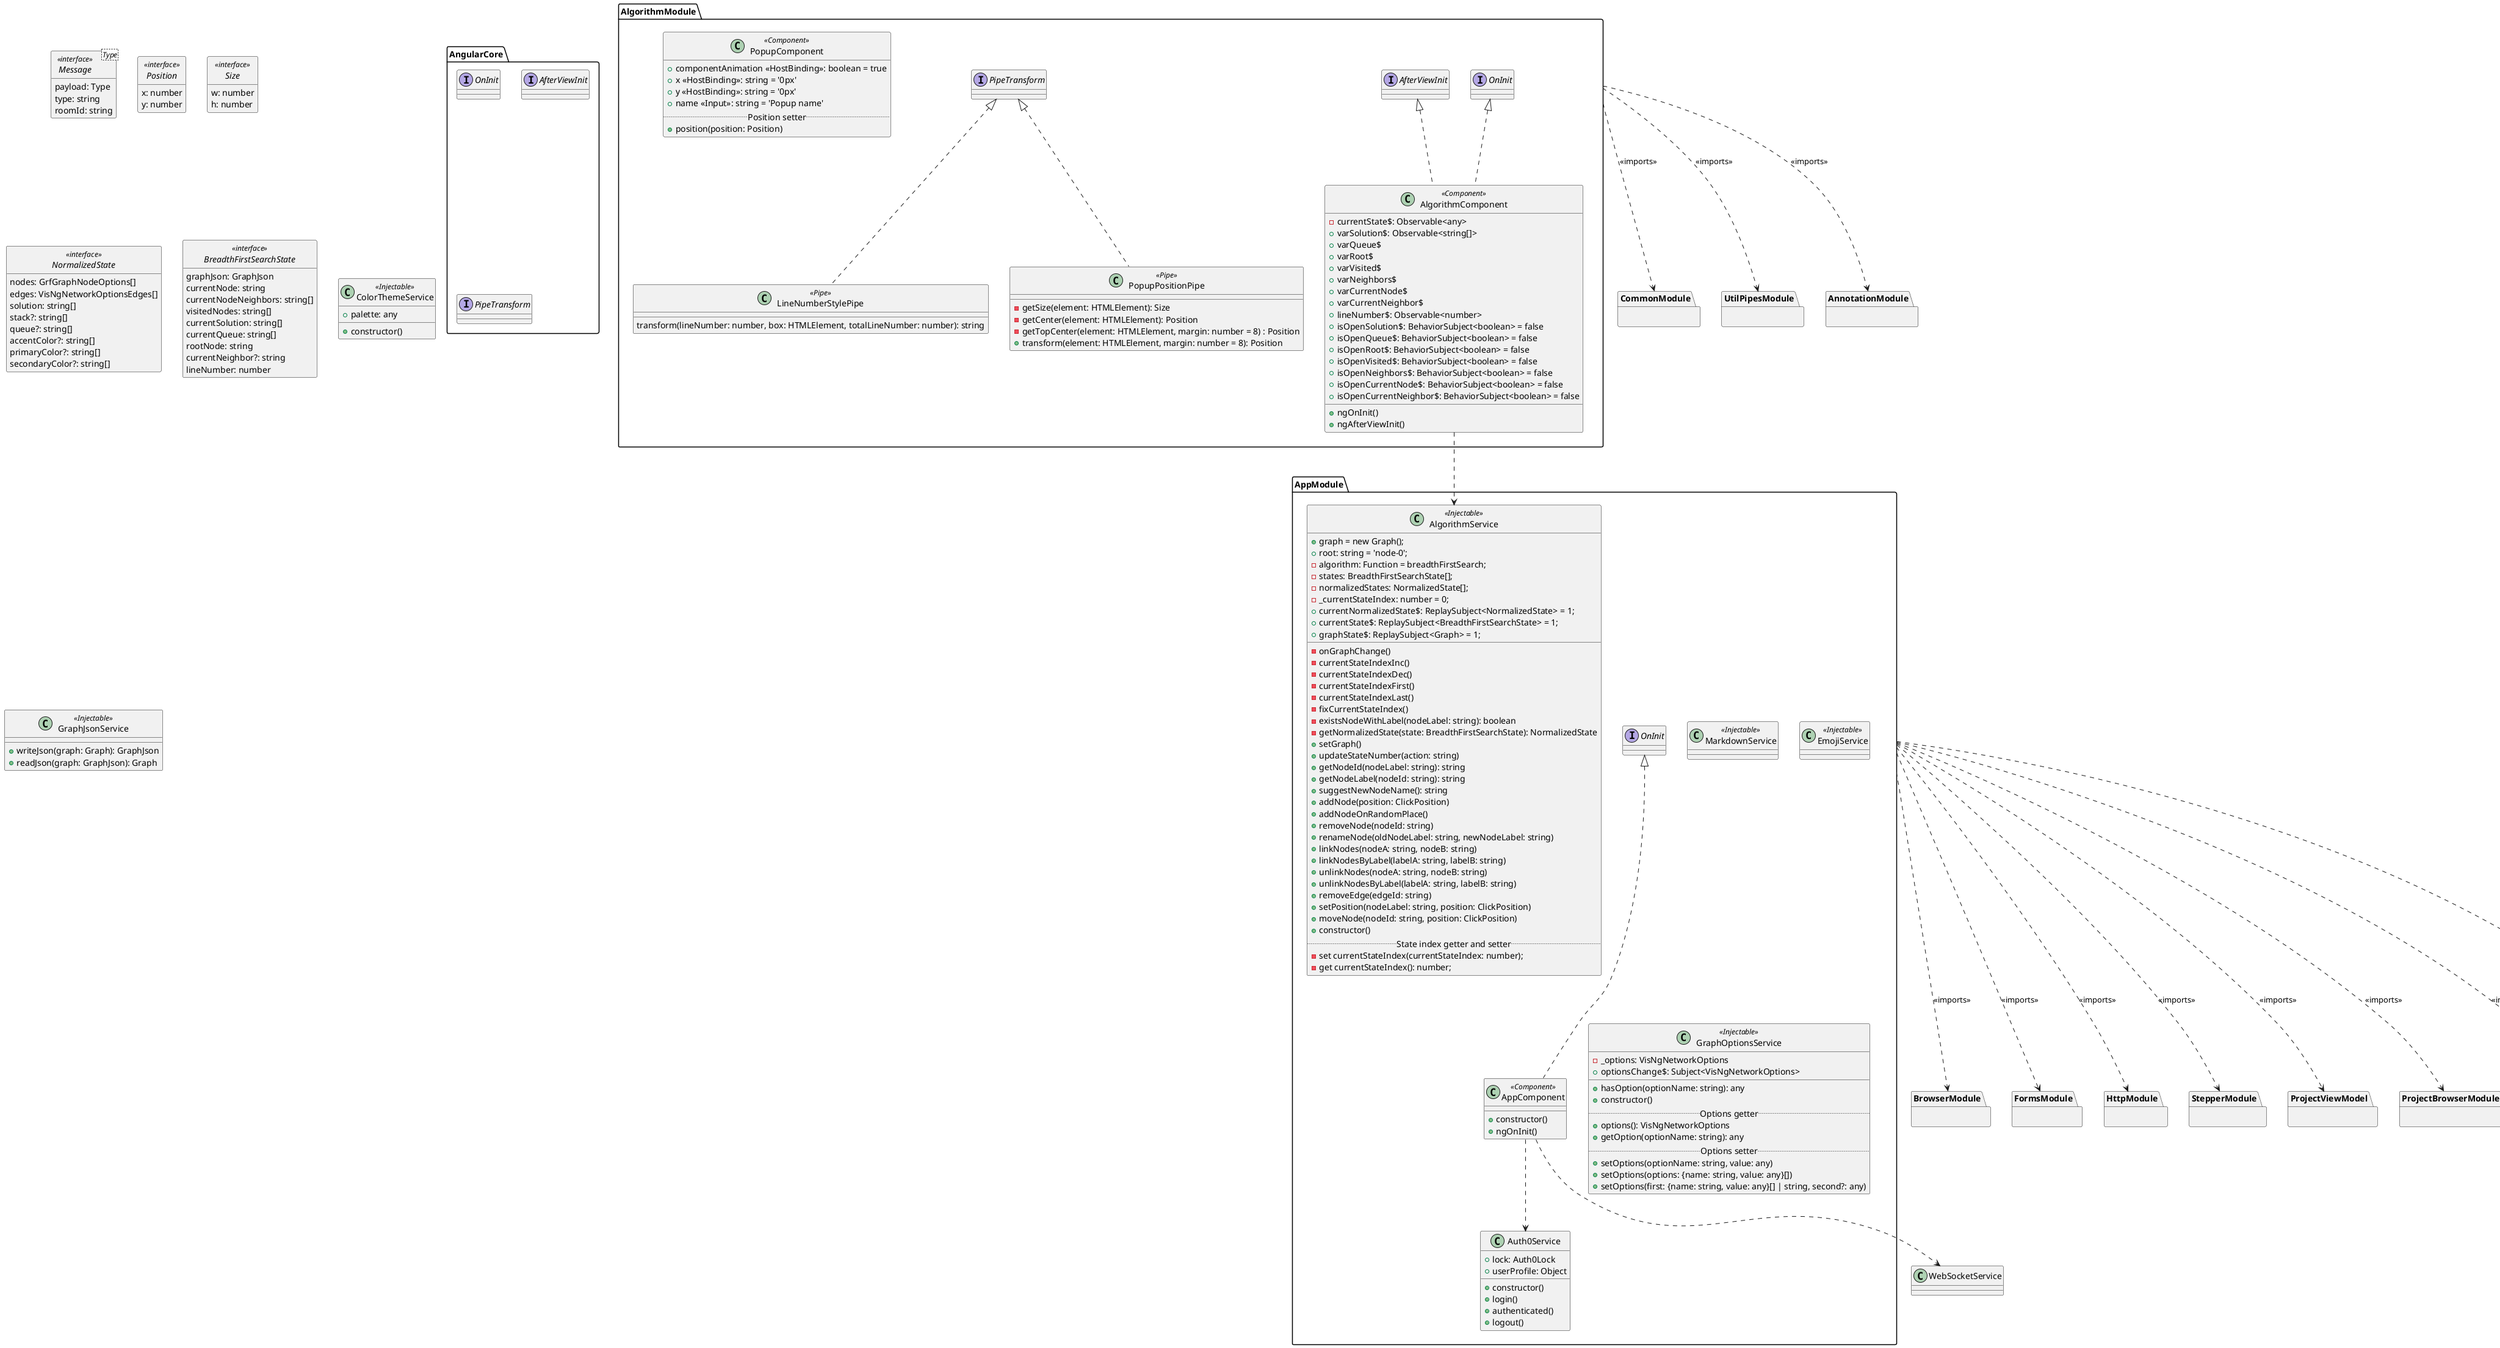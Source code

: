 @startuml

together {
    interface Message<Type> <<interface>> {
        payload: Type
        type: string
        roomId: string
    }

    interface Position <<interface>> {
        x: number
        y: number
    }

    interface Size <<interface>> {
        w: number
        h: number
    }

    interface NormalizedState <<interface>> {
        nodes: GrfGraphNodeOptions[]
        edges: VisNgNetworkOptionsEdges[]
        solution: string[]
        stack?: string[]
        queue?: string[]
        accentColor?: string[]
        primaryColor?: string[]
        secondaryColor?: string[]
    }

    interface BreadthFirstSearchState <<interface>> {
        graphJson: GraphJson
        currentNode: string
        currentNodeNeighbors: string[]
        visitedNodes: string[]
        currentSolution: string[]
        currentQueue: string[]
        rootNode: string
        currentNeighbor?: string
        lineNumber: number
    }
}


class WebSocketService {
}

class ColorThemeService <<Injectable>> {
    +palette: any
    +constructor()
}

class GraphJsonService <<Injectable>> {
    +writeJson(graph: Graph): GraphJson
    +readJson(graph: GraphJson): Graph
}

package AngularCore <<Folder>> {
    interface OnInit
    interface AfterViewInit
    interface PipeTransform
}

package BrowserModule{}
package FormsModule{}
package HttpModule{}
package StepperModule{}
package ProjectViewModel{}
package ProjectBrowserModule{}
package FourOhFourModule{}
package RouterModule{}
package CommonModule{}
package UtilPipesModule{}

package AppModule <<Folder>> {
    class AppComponent <<Component>> implements OnInit {
        +constructor()
        +ngOnInit()
    }

    class AlgorithmService <<Injectable>> {
        + graph = new Graph();    
        + root: string = 'node-0';    
        - algorithm: Function = breadthFirstSearch;
        - states: BreadthFirstSearchState[];
        - normalizedStates: NormalizedState[];    
        - _currentStateIndex: number = 0;
        + currentNormalizedState$: ReplaySubject<NormalizedState> = 1;
        + currentState$: ReplaySubject<BreadthFirstSearchState> = 1;
        + graphState$: ReplaySubject<Graph> = 1;
        __
        - onGraphChange()
        - currentStateIndexInc()
        - currentStateIndexDec()
        - currentStateIndexFirst()
        - currentStateIndexLast()
        - fixCurrentStateIndex()
        - existsNodeWithLabel(nodeLabel: string): boolean
        - getNormalizedState(state: BreadthFirstSearchState): NormalizedState
        + setGraph()
        + updateStateNumber(action: string)
        + getNodeId(nodeLabel: string): string
        + getNodeLabel(nodeId: string): string
        + suggestNewNodeName(): string
        + addNode(position: ClickPosition)
        + addNodeOnRandomPlace()
        + removeNode(nodeId: string)
        + renameNode(oldNodeLabel: string, newNodeLabel: string)
        + linkNodes(nodeA: string, nodeB: string)
        + linkNodesByLabel(labelA: string, labelB: string)
        + unlinkNodes(nodeA: string, nodeB: string)
        + unlinkNodesByLabel(labelA: string, labelB: string)
        + removeEdge(edgeId: string)
        + setPosition(nodeLabel: string, position: ClickPosition)
        + moveNode(nodeId: string, position: ClickPosition)
        + constructor()
        ..State index getter and setter..
        - set currentStateIndex(currentStateIndex: number);
        - get currentStateIndex(): number;
    }

    class MarkdownService <<Injectable>> {
    }

    class EmojiService <<Injectable>> {
    }

    class GraphOptionsService <<Injectable>> {
        -_options: VisNgNetworkOptions
        +optionsChange$: Subject<VisNgNetworkOptions>
        __
        +hasOption(optionName: string): any
        +constructor()
        .. Options getter ..
        +options(): VisNgNetworkOptions
        +getOption(optionName: string): any
        .. Options setter ..
        +setOptions(optionName: string, value: any)
        +setOptions(options: {name: string, value: any}[])
        +setOptions(first: {name: string, value: any}[] | string, second?: any)
    }


    class Auth0Service {
        +lock: Auth0Lock
        +userProfile: Object
        +constructor()
        +login()
        +authenticated()
        +logout()
    }
}

package AlgorithmModule {
    class AlgorithmComponent <<Component>> implements OnInit, AfterViewInit {
        -currentState$: Observable<any>
        +varSolution$: Observable<string[]>
        +varQueue$
        +varRoot$
        +varVisited$
        +varNeighbors$
        +varCurrentNode$
        +varCurrentNeighbor$
        +lineNumber$: Observable<number>
        +isOpenSolution$: BehaviorSubject<boolean> = false
        +isOpenQueue$: BehaviorSubject<boolean> = false
        +isOpenRoot$: BehaviorSubject<boolean> = false
        +isOpenVisited$: BehaviorSubject<boolean> = false
        +isOpenNeighbors$: BehaviorSubject<boolean> = false
        +isOpenCurrentNode$: BehaviorSubject<boolean> = false
        +isOpenCurrentNeighbor$: BehaviorSubject<boolean> = false
        +ngOnInit()
        +ngAfterViewInit()
    }

    class LineNumberStylePipe <<Pipe>> implements PipeTransform {
        transform(lineNumber: number, box: HTMLElement, totalLineNumber: number): string
    }

    class PopupComponent <<Component>> {
        +componentAnimation <<HostBinding>>: boolean = true
        +x <<HostBinding>>: string = '0px'
        +y <<HostBinding>>: string = '0px'
        +name <<Input>>: string = 'Popup name'
        .. Position setter ..
        +position(position: Position)
    }
    
    class PopupPositionPipe <<Pipe>> implements PipeTransform {
        -getSize(element: HTMLElement): Size
        -getCenter(element: HTMLElement): Position
        -getTopCenter(element: HTMLElement, margin: number = 8) : Position
        +transform(element: HTMLElement, margin: number = 8): Position
    }
}


package AnnotationModule {

}

AppModule ..> BrowserModule : <<imports>>
AppModule ..> FormsModule : <<imports>>
AppModule ..> HttpModule : <<imports>>
AppModule ..> StepperModule : <<imports>>
AppModule ..> ProjectViewModel : <<imports>>
AppModule ..> ProjectBrowserModule : <<imports>>
AppModule ..> FourOhFourModule : <<imports>>
AppModule ..> RouterModule : <<imports>>

AlgorithmModule ..> CommonModule : <<imports>>
AlgorithmModule ..> UtilPipesModule : <<imports>>
AlgorithmModule ..> AnnotationModule : <<imports>>

AppComponent ..> WebSocketService
AppComponent ..> Auth0Service

AlgorithmComponent ..> AlgorithmService


hide <<interface>> circle
hide <<interface>> methods

@enduml